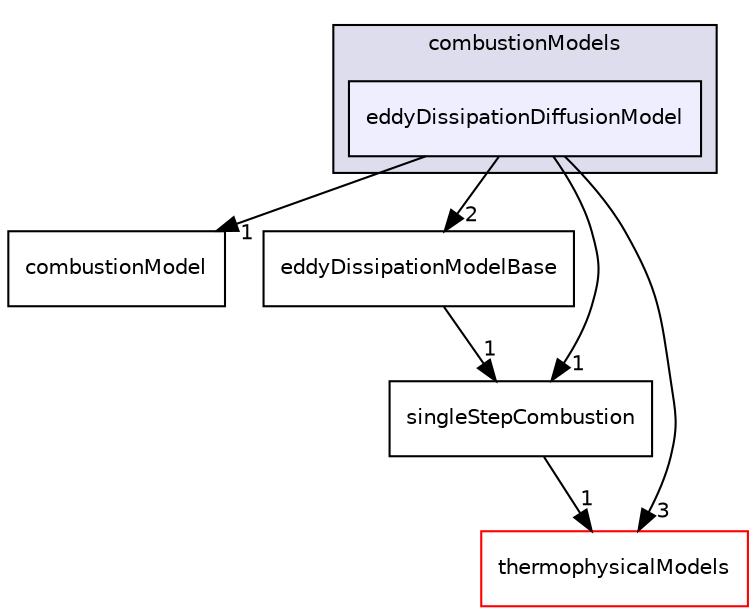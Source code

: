 digraph "src/combustionModels/eddyDissipationDiffusionModel" {
  bgcolor=transparent;
  compound=true
  node [ fontsize="10", fontname="Helvetica"];
  edge [ labelfontsize="10", labelfontname="Helvetica"];
  subgraph clusterdir_a28bb8a003fe9b05e061f79ecbbcb476 {
    graph [ bgcolor="#ddddee", pencolor="black", label="combustionModels" fontname="Helvetica", fontsize="10", URL="dir_a28bb8a003fe9b05e061f79ecbbcb476.html"]
  dir_49d9ffd88b2f25f2e31d69ab400b1526 [shape=box, label="eddyDissipationDiffusionModel", style="filled", fillcolor="#eeeeff", pencolor="black", URL="dir_49d9ffd88b2f25f2e31d69ab400b1526.html"];
  }
  dir_cf7b61e9dee2eed7a2c89936088862b3 [shape=box label="combustionModel" URL="dir_cf7b61e9dee2eed7a2c89936088862b3.html"];
  dir_aa87515cc454361a491a90dadc832250 [shape=box label="eddyDissipationModelBase" URL="dir_aa87515cc454361a491a90dadc832250.html"];
  dir_67089bd647ef63ae09f43c52d62dbb27 [shape=box label="singleStepCombustion" URL="dir_67089bd647ef63ae09f43c52d62dbb27.html"];
  dir_2778d089ec5c4f66810b11f753867003 [shape=box label="thermophysicalModels" color="red" URL="dir_2778d089ec5c4f66810b11f753867003.html"];
  dir_aa87515cc454361a491a90dadc832250->dir_67089bd647ef63ae09f43c52d62dbb27 [headlabel="1", labeldistance=1.5 headhref="dir_000521_000544.html"];
  dir_67089bd647ef63ae09f43c52d62dbb27->dir_2778d089ec5c4f66810b11f753867003 [headlabel="1", labeldistance=1.5 headhref="dir_000544_001225.html"];
  dir_49d9ffd88b2f25f2e31d69ab400b1526->dir_cf7b61e9dee2eed7a2c89936088862b3 [headlabel="1", labeldistance=1.5 headhref="dir_000520_000513.html"];
  dir_49d9ffd88b2f25f2e31d69ab400b1526->dir_aa87515cc454361a491a90dadc832250 [headlabel="2", labeldistance=1.5 headhref="dir_000520_000521.html"];
  dir_49d9ffd88b2f25f2e31d69ab400b1526->dir_67089bd647ef63ae09f43c52d62dbb27 [headlabel="1", labeldistance=1.5 headhref="dir_000520_000544.html"];
  dir_49d9ffd88b2f25f2e31d69ab400b1526->dir_2778d089ec5c4f66810b11f753867003 [headlabel="3", labeldistance=1.5 headhref="dir_000520_001225.html"];
}

